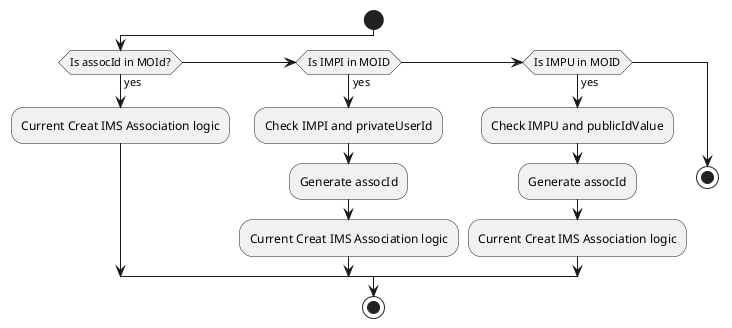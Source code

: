 @startuml
start
if (Is assocId in MOId?) then (yes)
  :Current Creat IMS Association logic;
elseif (Is IMPI in MOID)  then (yes)
  :Check IMPI and privateUserId;
  :Generate assocId;
  :Current Creat IMS Association logic;
elseif (Is IMPU in MOID) then (yes)
  :Check IMPU and publicIdValue;
  :Generate assocId;
  :Current Creat IMS Association logic;
else
  stop
endif

stop
@enduml